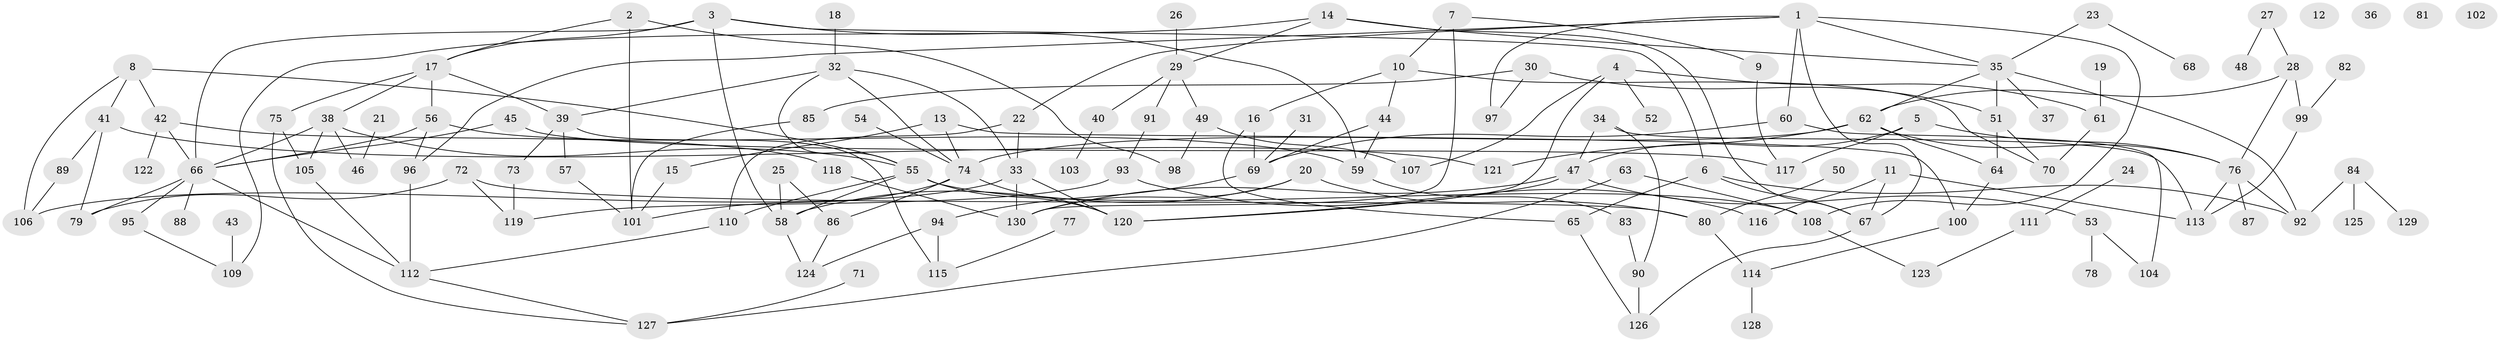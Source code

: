 // Generated by graph-tools (version 1.1) at 2025/39/03/09/25 04:39:09]
// undirected, 130 vertices, 190 edges
graph export_dot {
graph [start="1"]
  node [color=gray90,style=filled];
  1;
  2;
  3;
  4;
  5;
  6;
  7;
  8;
  9;
  10;
  11;
  12;
  13;
  14;
  15;
  16;
  17;
  18;
  19;
  20;
  21;
  22;
  23;
  24;
  25;
  26;
  27;
  28;
  29;
  30;
  31;
  32;
  33;
  34;
  35;
  36;
  37;
  38;
  39;
  40;
  41;
  42;
  43;
  44;
  45;
  46;
  47;
  48;
  49;
  50;
  51;
  52;
  53;
  54;
  55;
  56;
  57;
  58;
  59;
  60;
  61;
  62;
  63;
  64;
  65;
  66;
  67;
  68;
  69;
  70;
  71;
  72;
  73;
  74;
  75;
  76;
  77;
  78;
  79;
  80;
  81;
  82;
  83;
  84;
  85;
  86;
  87;
  88;
  89;
  90;
  91;
  92;
  93;
  94;
  95;
  96;
  97;
  98;
  99;
  100;
  101;
  102;
  103;
  104;
  105;
  106;
  107;
  108;
  109;
  110;
  111;
  112;
  113;
  114;
  115;
  116;
  117;
  118;
  119;
  120;
  121;
  122;
  123;
  124;
  125;
  126;
  127;
  128;
  129;
  130;
  1 -- 22;
  1 -- 35;
  1 -- 60;
  1 -- 67;
  1 -- 96;
  1 -- 97;
  1 -- 108;
  2 -- 17;
  2 -- 98;
  2 -- 101;
  3 -- 6;
  3 -- 17;
  3 -- 58;
  3 -- 59;
  3 -- 66;
  4 -- 52;
  4 -- 61;
  4 -- 107;
  4 -- 120;
  5 -- 47;
  5 -- 76;
  5 -- 117;
  6 -- 65;
  6 -- 67;
  6 -- 92;
  7 -- 9;
  7 -- 10;
  7 -- 130;
  8 -- 41;
  8 -- 42;
  8 -- 55;
  8 -- 106;
  9 -- 117;
  10 -- 16;
  10 -- 44;
  10 -- 70;
  11 -- 67;
  11 -- 113;
  11 -- 116;
  13 -- 15;
  13 -- 74;
  13 -- 100;
  14 -- 29;
  14 -- 35;
  14 -- 67;
  14 -- 109;
  15 -- 101;
  16 -- 65;
  16 -- 69;
  17 -- 38;
  17 -- 39;
  17 -- 56;
  17 -- 75;
  18 -- 32;
  19 -- 61;
  20 -- 58;
  20 -- 80;
  20 -- 130;
  21 -- 46;
  22 -- 33;
  22 -- 110;
  23 -- 35;
  23 -- 68;
  24 -- 111;
  25 -- 58;
  25 -- 86;
  26 -- 29;
  27 -- 28;
  27 -- 48;
  28 -- 62;
  28 -- 76;
  28 -- 99;
  29 -- 40;
  29 -- 49;
  29 -- 91;
  30 -- 51;
  30 -- 85;
  30 -- 97;
  31 -- 69;
  32 -- 33;
  32 -- 39;
  32 -- 55;
  32 -- 74;
  33 -- 106;
  33 -- 120;
  33 -- 130;
  34 -- 47;
  34 -- 90;
  34 -- 113;
  35 -- 37;
  35 -- 51;
  35 -- 62;
  35 -- 92;
  38 -- 46;
  38 -- 55;
  38 -- 66;
  38 -- 105;
  39 -- 57;
  39 -- 73;
  39 -- 115;
  40 -- 103;
  41 -- 79;
  41 -- 89;
  41 -- 121;
  42 -- 66;
  42 -- 118;
  42 -- 122;
  43 -- 109;
  44 -- 59;
  44 -- 69;
  45 -- 66;
  45 -- 117;
  47 -- 53;
  47 -- 120;
  47 -- 130;
  49 -- 98;
  49 -- 107;
  50 -- 80;
  51 -- 64;
  51 -- 70;
  53 -- 78;
  53 -- 104;
  54 -- 74;
  55 -- 58;
  55 -- 108;
  55 -- 110;
  55 -- 120;
  56 -- 59;
  56 -- 66;
  56 -- 96;
  57 -- 101;
  58 -- 124;
  59 -- 83;
  60 -- 69;
  60 -- 104;
  61 -- 70;
  62 -- 64;
  62 -- 74;
  62 -- 76;
  62 -- 121;
  63 -- 108;
  63 -- 127;
  64 -- 100;
  65 -- 126;
  66 -- 79;
  66 -- 88;
  66 -- 95;
  66 -- 112;
  67 -- 126;
  69 -- 94;
  71 -- 127;
  72 -- 79;
  72 -- 80;
  72 -- 119;
  73 -- 119;
  74 -- 86;
  74 -- 101;
  74 -- 120;
  75 -- 105;
  75 -- 127;
  76 -- 87;
  76 -- 92;
  76 -- 113;
  77 -- 115;
  80 -- 114;
  82 -- 99;
  83 -- 90;
  84 -- 92;
  84 -- 125;
  84 -- 129;
  85 -- 101;
  86 -- 124;
  89 -- 106;
  90 -- 126;
  91 -- 93;
  93 -- 116;
  93 -- 119;
  94 -- 115;
  94 -- 124;
  95 -- 109;
  96 -- 112;
  99 -- 113;
  100 -- 114;
  105 -- 112;
  108 -- 123;
  110 -- 112;
  111 -- 123;
  112 -- 127;
  114 -- 128;
  118 -- 130;
}
